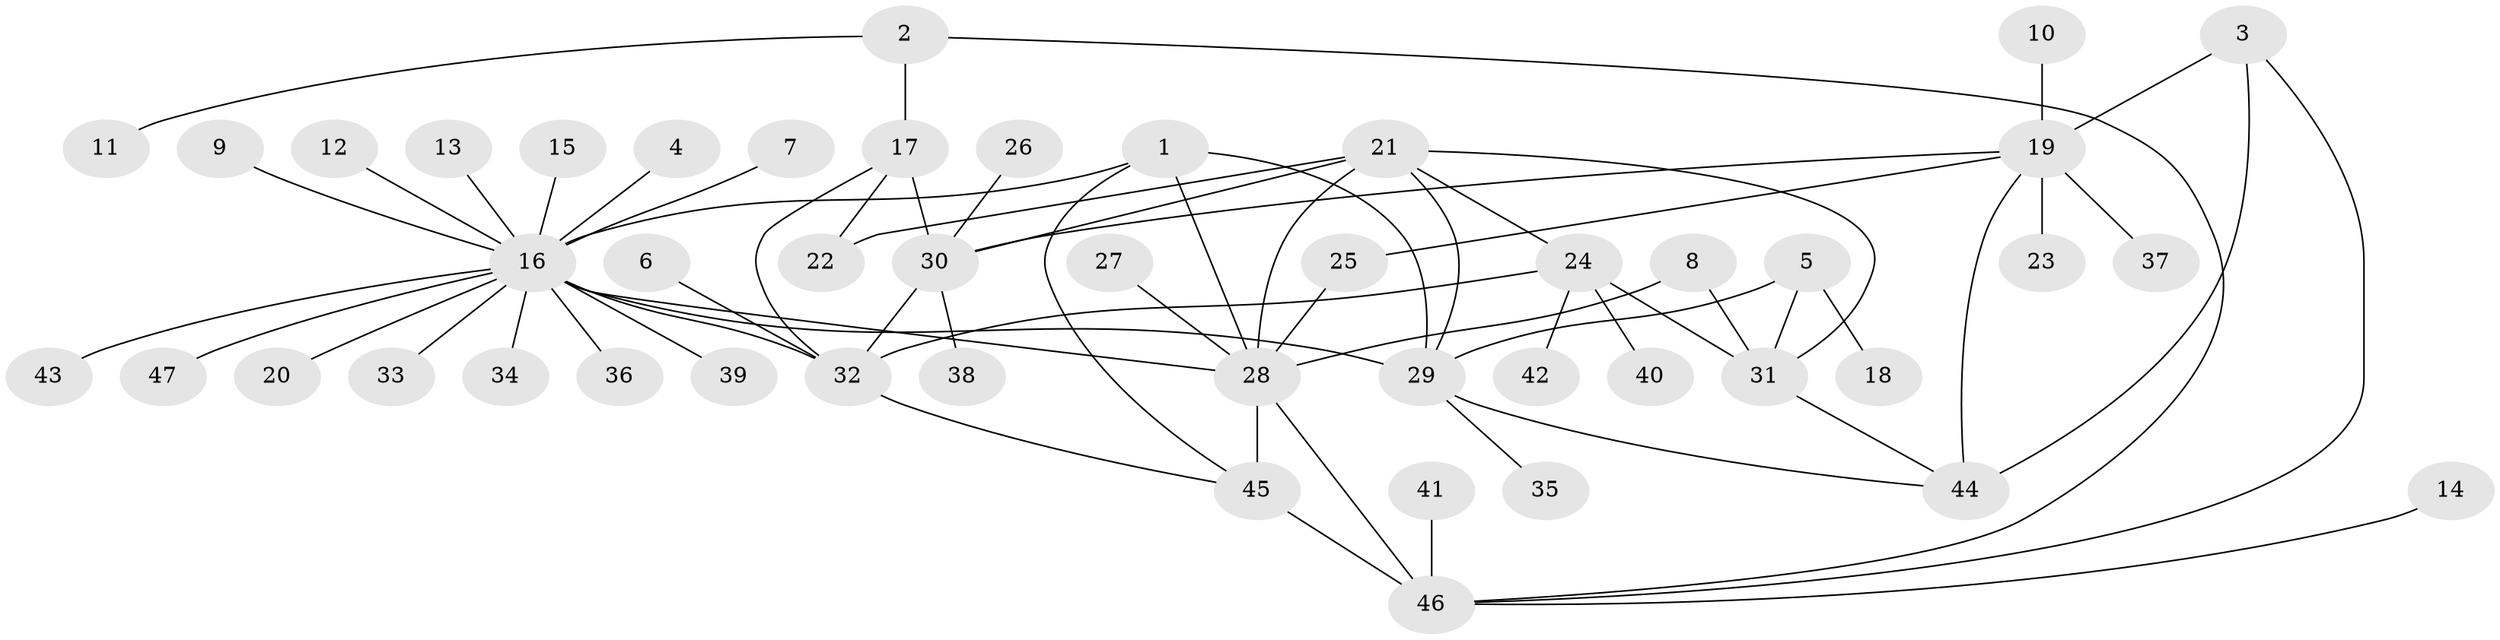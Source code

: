 // original degree distribution, {5: 0.031914893617021274, 3: 0.09574468085106383, 19: 0.010638297872340425, 9: 0.0425531914893617, 10: 0.02127659574468085, 4: 0.031914893617021274, 6: 0.02127659574468085, 7: 0.02127659574468085, 8: 0.010638297872340425, 1: 0.5425531914893617, 2: 0.1702127659574468}
// Generated by graph-tools (version 1.1) at 2025/02/03/09/25 03:02:37]
// undirected, 47 vertices, 65 edges
graph export_dot {
graph [start="1"]
  node [color=gray90,style=filled];
  1;
  2;
  3;
  4;
  5;
  6;
  7;
  8;
  9;
  10;
  11;
  12;
  13;
  14;
  15;
  16;
  17;
  18;
  19;
  20;
  21;
  22;
  23;
  24;
  25;
  26;
  27;
  28;
  29;
  30;
  31;
  32;
  33;
  34;
  35;
  36;
  37;
  38;
  39;
  40;
  41;
  42;
  43;
  44;
  45;
  46;
  47;
  1 -- 16 [weight=2.0];
  1 -- 28 [weight=1.0];
  1 -- 29 [weight=2.0];
  1 -- 45 [weight=1.0];
  2 -- 11 [weight=1.0];
  2 -- 17 [weight=1.0];
  2 -- 46 [weight=1.0];
  3 -- 19 [weight=2.0];
  3 -- 44 [weight=2.0];
  3 -- 46 [weight=1.0];
  4 -- 16 [weight=1.0];
  5 -- 18 [weight=1.0];
  5 -- 29 [weight=1.0];
  5 -- 31 [weight=1.0];
  6 -- 32 [weight=1.0];
  7 -- 16 [weight=1.0];
  8 -- 28 [weight=1.0];
  8 -- 31 [weight=1.0];
  9 -- 16 [weight=1.0];
  10 -- 19 [weight=1.0];
  12 -- 16 [weight=1.0];
  13 -- 16 [weight=1.0];
  14 -- 46 [weight=1.0];
  15 -- 16 [weight=1.0];
  16 -- 20 [weight=1.0];
  16 -- 28 [weight=1.0];
  16 -- 29 [weight=1.0];
  16 -- 32 [weight=1.0];
  16 -- 33 [weight=1.0];
  16 -- 34 [weight=1.0];
  16 -- 36 [weight=1.0];
  16 -- 39 [weight=1.0];
  16 -- 43 [weight=1.0];
  16 -- 47 [weight=1.0];
  17 -- 22 [weight=1.0];
  17 -- 30 [weight=2.0];
  17 -- 32 [weight=1.0];
  19 -- 23 [weight=1.0];
  19 -- 25 [weight=1.0];
  19 -- 30 [weight=1.0];
  19 -- 37 [weight=1.0];
  19 -- 44 [weight=1.0];
  21 -- 22 [weight=1.0];
  21 -- 24 [weight=2.0];
  21 -- 28 [weight=2.0];
  21 -- 29 [weight=1.0];
  21 -- 30 [weight=1.0];
  21 -- 31 [weight=1.0];
  24 -- 31 [weight=2.0];
  24 -- 32 [weight=1.0];
  24 -- 40 [weight=1.0];
  24 -- 42 [weight=1.0];
  25 -- 28 [weight=1.0];
  26 -- 30 [weight=1.0];
  27 -- 28 [weight=1.0];
  28 -- 45 [weight=2.0];
  28 -- 46 [weight=1.0];
  29 -- 35 [weight=1.0];
  29 -- 44 [weight=1.0];
  30 -- 32 [weight=2.0];
  30 -- 38 [weight=1.0];
  31 -- 44 [weight=1.0];
  32 -- 45 [weight=1.0];
  41 -- 46 [weight=1.0];
  45 -- 46 [weight=2.0];
}
